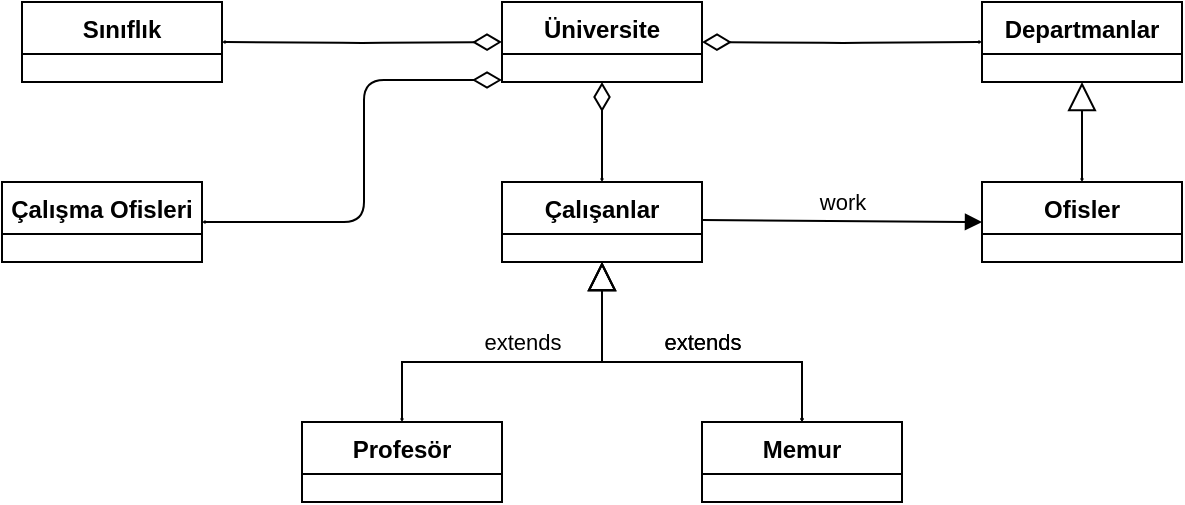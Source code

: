 <mxfile version="12.1.3" pages="1"><diagram id="Q0Ux4rJjzbC9RFZW9QEe" name="Page-1"><mxGraphModel dx="854" dy="474" grid="1" gridSize="10" guides="1" tooltips="1" connect="1" arrows="1" fold="1" page="1" pageScale="1" pageWidth="827" pageHeight="1169" math="0" shadow="0"><root><mxCell id="0"/><mxCell id="1" parent="0"/><mxCell id="i1MwB8yX6yeDBx9J2T-S-6" value="Sınıflık" style="swimlane;fontStyle=1;align=center;verticalAlign=top;childLayout=stackLayout;horizontal=1;startSize=26;horizontalStack=0;resizeParent=1;resizeParentMax=0;resizeLast=0;collapsible=1;marginBottom=0;" vertex="1" parent="1"><mxGeometry x="110" y="160" width="100" height="40" as="geometry"/></mxCell><mxCell id="i1MwB8yX6yeDBx9J2T-S-10" value="Departmanlar" style="swimlane;fontStyle=1;align=center;verticalAlign=top;childLayout=stackLayout;horizontal=1;startSize=26;horizontalStack=0;resizeParent=1;resizeParentMax=0;resizeLast=0;collapsible=1;marginBottom=0;" vertex="1" parent="1"><mxGeometry x="590" y="160" width="100" height="40" as="geometry"/></mxCell><mxCell id="i1MwB8yX6yeDBx9J2T-S-12" value="Çalışma Ofisleri" style="swimlane;fontStyle=1;align=center;verticalAlign=top;childLayout=stackLayout;horizontal=1;startSize=26;horizontalStack=0;resizeParent=1;resizeParentMax=0;resizeLast=0;collapsible=1;marginBottom=0;" vertex="1" parent="1"><mxGeometry x="100" y="250" width="100" height="40" as="geometry"/></mxCell><mxCell id="i1MwB8yX6yeDBx9J2T-S-13" value="Üniversite" style="swimlane;fontStyle=1;align=center;verticalAlign=top;childLayout=stackLayout;horizontal=1;startSize=26;horizontalStack=0;resizeParent=1;resizeParentMax=0;resizeLast=0;collapsible=1;marginBottom=0;" vertex="1" parent="1"><mxGeometry x="350" y="160" width="100" height="40" as="geometry"/></mxCell><mxCell id="i1MwB8yX6yeDBx9J2T-S-16" value="Ofisler" style="swimlane;fontStyle=1;align=center;verticalAlign=top;childLayout=stackLayout;horizontal=1;startSize=26;horizontalStack=0;resizeParent=1;resizeParentMax=0;resizeLast=0;collapsible=1;marginBottom=0;" vertex="1" parent="1"><mxGeometry x="590" y="250" width="100" height="40" as="geometry"/></mxCell><mxCell id="i1MwB8yX6yeDBx9J2T-S-35" value="extends" style="edgeStyle=orthogonalEdgeStyle;rounded=0;comic=0;jumpSize=3;orthogonalLoop=1;jettySize=auto;html=1;shadow=0;labelBackgroundColor=none;startArrow=block;startFill=0;startSize=12;sourcePerimeterSpacing=0;endArrow=diamondThin;endFill=0;endSize=0;targetPerimeterSpacing=14;strokeColor=#000000;strokeWidth=1;fontColor=none;entryX=0.5;entryY=0;entryDx=0;entryDy=0;" edge="1" parent="1" source="i1MwB8yX6yeDBx9J2T-S-17" target="i1MwB8yX6yeDBx9J2T-S-20"><mxGeometry x="0.111" y="10" relative="1" as="geometry"><mxPoint x="470" y="340" as="targetPoint"/><Array as="points"><mxPoint x="400" y="340"/><mxPoint x="500" y="340"/></Array><mxPoint as="offset"/></mxGeometry></mxCell><mxCell id="i1MwB8yX6yeDBx9J2T-S-17" value="Çalışanlar" style="swimlane;fontStyle=1;align=center;verticalAlign=top;childLayout=stackLayout;horizontal=1;startSize=26;horizontalStack=0;resizeParent=1;resizeParentMax=0;resizeLast=0;collapsible=1;marginBottom=0;" vertex="1" parent="1"><mxGeometry x="350" y="250" width="100" height="40" as="geometry"/></mxCell><mxCell id="i1MwB8yX6yeDBx9J2T-S-19" value="Profesör" style="swimlane;fontStyle=1;align=center;verticalAlign=top;childLayout=stackLayout;horizontal=1;startSize=26;horizontalStack=0;resizeParent=1;resizeParentMax=0;resizeLast=0;collapsible=1;marginBottom=0;" vertex="1" parent="1"><mxGeometry x="250" y="370" width="100" height="40" as="geometry"/></mxCell><mxCell id="i1MwB8yX6yeDBx9J2T-S-20" value="Memur" style="swimlane;fontStyle=1;align=center;verticalAlign=top;childLayout=stackLayout;horizontal=1;startSize=26;horizontalStack=0;resizeParent=1;resizeParentMax=0;resizeLast=0;collapsible=1;marginBottom=0;" vertex="1" parent="1"><mxGeometry x="450" y="370" width="100" height="40" as="geometry"/></mxCell><mxCell id="i1MwB8yX6yeDBx9J2T-S-25" value="1" style="endArrow=diamondThin;html=1;endSize=0;startArrow=diamondThin;startSize=12;startFill=0;edgeStyle=orthogonalEdgeStyle;align=left;verticalAlign=bottom;endFill=0;strokeWidth=1;sourcePerimeterSpacing=0;targetPerimeterSpacing=14;jumpSize=3;strokeColor=#000000;comic=0;shadow=0;labelBackgroundColor=none;fontColor=none;noLabel=1;entryX=0;entryY=0.5;entryDx=0;entryDy=0;" edge="1" parent="1" target="i1MwB8yX6yeDBx9J2T-S-10"><mxGeometry x="-1" y="3" relative="1" as="geometry"><mxPoint x="450" y="180" as="sourcePoint"/><mxPoint x="550" y="180" as="targetPoint"/></mxGeometry></mxCell><mxCell id="i1MwB8yX6yeDBx9J2T-S-28" value="1" style="endArrow=diamondThin;html=1;endSize=0;startArrow=diamondThin;startSize=12;startFill=0;edgeStyle=orthogonalEdgeStyle;align=left;verticalAlign=bottom;endFill=0;strokeWidth=1;sourcePerimeterSpacing=0;targetPerimeterSpacing=14;jumpSize=3;strokeColor=#000000;comic=0;shadow=0;labelBackgroundColor=none;fontColor=none;noLabel=1;entryX=1;entryY=0.5;entryDx=0;entryDy=0;" edge="1" parent="1" target="i1MwB8yX6yeDBx9J2T-S-6"><mxGeometry x="-1" y="3" relative="1" as="geometry"><mxPoint x="350" y="180" as="sourcePoint"/><mxPoint x="230" y="195.5" as="targetPoint"/></mxGeometry></mxCell><mxCell id="i1MwB8yX6yeDBx9J2T-S-29" value="1" style="endArrow=diamondThin;html=1;endSize=0;startArrow=diamondThin;startSize=12;startFill=0;edgeStyle=orthogonalEdgeStyle;align=left;verticalAlign=bottom;endFill=0;strokeWidth=1;sourcePerimeterSpacing=0;targetPerimeterSpacing=14;jumpSize=3;strokeColor=#000000;comic=0;shadow=0;labelBackgroundColor=none;fontColor=none;noLabel=1;entryX=1;entryY=0.5;entryDx=0;entryDy=0;" edge="1" parent="1" target="i1MwB8yX6yeDBx9J2T-S-12"><mxGeometry x="-1" y="3" relative="1" as="geometry"><mxPoint x="350" y="199" as="sourcePoint"/><mxPoint x="281" y="270" as="targetPoint"/><Array as="points"><mxPoint x="281" y="199"/><mxPoint x="281" y="270"/></Array></mxGeometry></mxCell><mxCell id="i1MwB8yX6yeDBx9J2T-S-30" value="1" style="endArrow=diamondThin;html=1;endSize=0;startArrow=block;startSize=12;startFill=0;edgeStyle=orthogonalEdgeStyle;align=left;verticalAlign=bottom;endFill=0;strokeWidth=1;sourcePerimeterSpacing=0;targetPerimeterSpacing=14;jumpSize=3;strokeColor=#000000;comic=0;shadow=0;labelBackgroundColor=none;fontColor=none;noLabel=1;entryX=0.5;entryY=0;entryDx=0;entryDy=0;exitX=0.5;exitY=1;exitDx=0;exitDy=0;" edge="1" parent="1" source="i1MwB8yX6yeDBx9J2T-S-10" target="i1MwB8yX6yeDBx9J2T-S-16"><mxGeometry x="-1" y="3" relative="1" as="geometry"><mxPoint x="490" y="224.5" as="sourcePoint"/><mxPoint x="630" y="224.5" as="targetPoint"/></mxGeometry></mxCell><mxCell id="i1MwB8yX6yeDBx9J2T-S-31" value="1" style="endArrow=diamondThin;html=1;endSize=0;startArrow=diamondThin;startSize=12;startFill=0;edgeStyle=orthogonalEdgeStyle;align=left;verticalAlign=bottom;endFill=0;strokeWidth=1;sourcePerimeterSpacing=0;targetPerimeterSpacing=14;jumpSize=3;strokeColor=#000000;comic=0;shadow=0;labelBackgroundColor=none;fontColor=none;noLabel=1;entryX=0.5;entryY=0;entryDx=0;entryDy=0;exitX=0.5;exitY=1;exitDx=0;exitDy=0;" edge="1" parent="1"><mxGeometry x="-1" y="3" relative="1" as="geometry"><mxPoint x="400" y="200" as="sourcePoint"/><mxPoint x="400" y="250" as="targetPoint"/></mxGeometry></mxCell><mxCell id="i1MwB8yX6yeDBx9J2T-S-38" value="extends" style="edgeStyle=orthogonalEdgeStyle;rounded=0;comic=0;jumpSize=3;orthogonalLoop=1;jettySize=auto;html=1;shadow=0;labelBackgroundColor=none;startArrow=block;startFill=0;startSize=12;sourcePerimeterSpacing=0;endArrow=diamondThin;endFill=0;endSize=0;targetPerimeterSpacing=14;strokeColor=#000000;strokeWidth=1;fontColor=none;entryX=0.5;entryY=0;entryDx=0;entryDy=0;" edge="1" parent="1" target="i1MwB8yX6yeDBx9J2T-S-19"><mxGeometry y="-10" relative="1" as="geometry"><mxPoint x="380" y="360" as="targetPoint"/><mxPoint x="400" y="290" as="sourcePoint"/><Array as="points"><mxPoint x="400" y="340"/><mxPoint x="300" y="340"/></Array><mxPoint as="offset"/></mxGeometry></mxCell><mxCell id="i1MwB8yX6yeDBx9J2T-S-40" value="work" style="html=1;verticalAlign=bottom;endArrow=block;shadow=0;labelBackgroundColor=none;strokeColor=#000000;strokeWidth=1;fontColor=none;entryX=0;entryY=0.5;entryDx=0;entryDy=0;" edge="1" parent="1" target="i1MwB8yX6yeDBx9J2T-S-16"><mxGeometry width="80" relative="1" as="geometry"><mxPoint x="450" y="269" as="sourcePoint"/><mxPoint x="530" y="269" as="targetPoint"/></mxGeometry></mxCell><mxCell id="i1MwB8yX6yeDBx9J2T-S-41" value="extends" style="edgeStyle=orthogonalEdgeStyle;rounded=0;comic=0;jumpSize=3;orthogonalLoop=1;jettySize=auto;html=1;shadow=0;labelBackgroundColor=none;startArrow=block;startFill=0;startSize=12;sourcePerimeterSpacing=0;endArrow=diamondThin;endFill=0;endSize=0;targetPerimeterSpacing=14;strokeColor=#000000;strokeWidth=1;fontColor=none;entryX=0.5;entryY=0;entryDx=0;entryDy=0;fontStyle=0" edge="1" parent="1"><mxGeometry x="0.111" y="10" relative="1" as="geometry"><mxPoint x="500" y="370" as="targetPoint"/><mxPoint x="400" y="290" as="sourcePoint"/><Array as="points"><mxPoint x="400" y="340"/><mxPoint x="500" y="340"/></Array><mxPoint as="offset"/></mxGeometry></mxCell></root></mxGraphModel></diagram></mxfile>